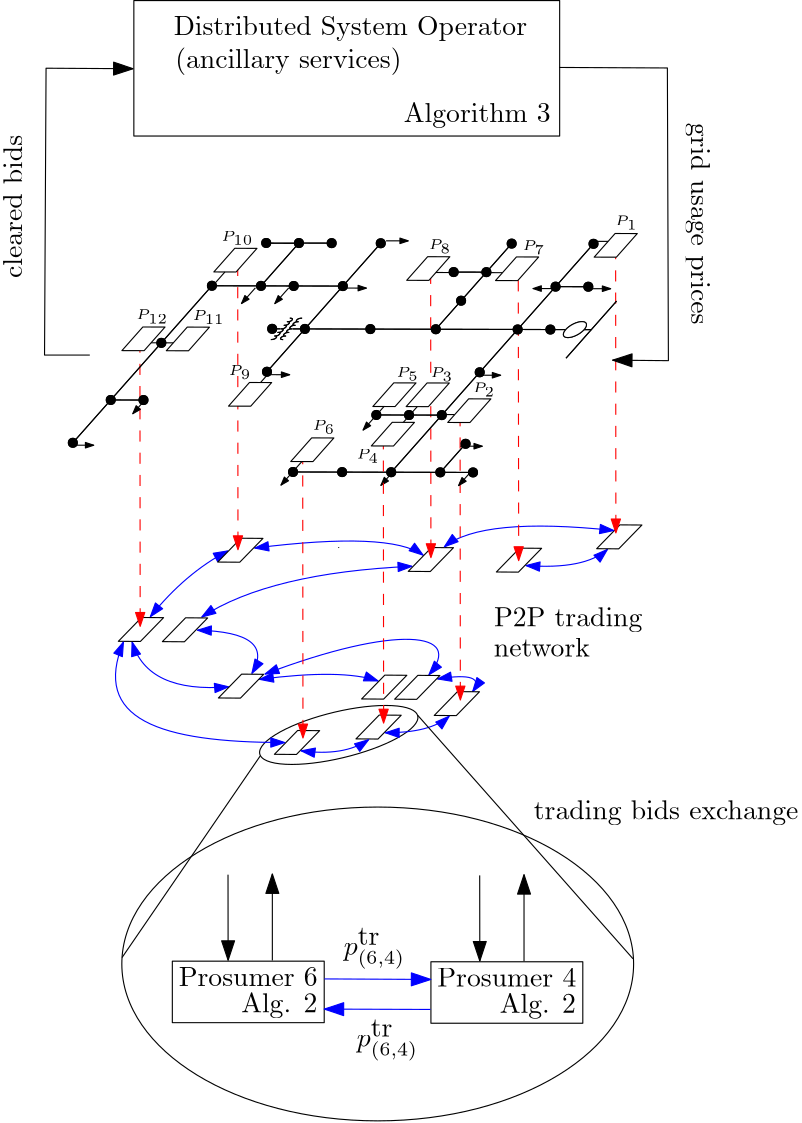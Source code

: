 <?xml version="1.0"?>
<!DOCTYPE ipe SYSTEM "ipe.dtd">
<ipe version="70218" creator="Ipe 7.2.23">
<info created="D:20210319153732" modified="D:20220113231033"/>
<ipestyle name="basic">
<symbol name="arrow/arc(spx)">
<path stroke="sym-stroke" fill="sym-stroke" pen="sym-pen">
0 0 m
-1 0.333 l
-1 -0.333 l
h
</path>
</symbol>
<symbol name="arrow/farc(spx)">
<path stroke="sym-stroke" fill="white" pen="sym-pen">
0 0 m
-1 0.333 l
-1 -0.333 l
h
</path>
</symbol>
<symbol name="arrow/ptarc(spx)">
<path stroke="sym-stroke" fill="sym-stroke" pen="sym-pen">
0 0 m
-1 0.333 l
-0.8 0 l
-1 -0.333 l
h
</path>
</symbol>
<symbol name="arrow/fptarc(spx)">
<path stroke="sym-stroke" fill="white" pen="sym-pen">
0 0 m
-1 0.333 l
-0.8 0 l
-1 -0.333 l
h
</path>
</symbol>
<symbol name="mark/circle(sx)" transformations="translations">
<path fill="sym-stroke">
0.6 0 0 0.6 0 0 e
0.4 0 0 0.4 0 0 e
</path>
</symbol>
<symbol name="mark/disk(sx)" transformations="translations">
<path fill="sym-stroke">
0.6 0 0 0.6 0 0 e
</path>
</symbol>
<symbol name="mark/fdisk(sfx)" transformations="translations">
<group>
<path fill="sym-fill">
0.5 0 0 0.5 0 0 e
</path>
<path fill="sym-stroke" fillrule="eofill">
0.6 0 0 0.6 0 0 e
0.4 0 0 0.4 0 0 e
</path>
</group>
</symbol>
<symbol name="mark/box(sx)" transformations="translations">
<path fill="sym-stroke" fillrule="eofill">
-0.6 -0.6 m
0.6 -0.6 l
0.6 0.6 l
-0.6 0.6 l
h
-0.4 -0.4 m
0.4 -0.4 l
0.4 0.4 l
-0.4 0.4 l
h
</path>
</symbol>
<symbol name="mark/square(sx)" transformations="translations">
<path fill="sym-stroke">
-0.6 -0.6 m
0.6 -0.6 l
0.6 0.6 l
-0.6 0.6 l
h
</path>
</symbol>
<symbol name="mark/fsquare(sfx)" transformations="translations">
<group>
<path fill="sym-fill">
-0.5 -0.5 m
0.5 -0.5 l
0.5 0.5 l
-0.5 0.5 l
h
</path>
<path fill="sym-stroke" fillrule="eofill">
-0.6 -0.6 m
0.6 -0.6 l
0.6 0.6 l
-0.6 0.6 l
h
-0.4 -0.4 m
0.4 -0.4 l
0.4 0.4 l
-0.4 0.4 l
h
</path>
</group>
</symbol>
<symbol name="mark/cross(sx)" transformations="translations">
<group>
<path fill="sym-stroke">
-0.43 -0.57 m
0.57 0.43 l
0.43 0.57 l
-0.57 -0.43 l
h
</path>
<path fill="sym-stroke">
-0.43 0.57 m
0.57 -0.43 l
0.43 -0.57 l
-0.57 0.43 l
h
</path>
</group>
</symbol>
<symbol name="arrow/fnormal(spx)">
<path stroke="sym-stroke" fill="white" pen="sym-pen">
0 0 m
-1 0.333 l
-1 -0.333 l
h
</path>
</symbol>
<symbol name="arrow/pointed(spx)">
<path stroke="sym-stroke" fill="sym-stroke" pen="sym-pen">
0 0 m
-1 0.333 l
-0.8 0 l
-1 -0.333 l
h
</path>
</symbol>
<symbol name="arrow/fpointed(spx)">
<path stroke="sym-stroke" fill="white" pen="sym-pen">
0 0 m
-1 0.333 l
-0.8 0 l
-1 -0.333 l
h
</path>
</symbol>
<symbol name="arrow/linear(spx)">
<path stroke="sym-stroke" pen="sym-pen">
-1 0.333 m
0 0 l
-1 -0.333 l
</path>
</symbol>
<symbol name="arrow/fdouble(spx)">
<path stroke="sym-stroke" fill="white" pen="sym-pen">
0 0 m
-1 0.333 l
-1 -0.333 l
h
-1 0 m
-2 0.333 l
-2 -0.333 l
h
</path>
</symbol>
<symbol name="arrow/double(spx)">
<path stroke="sym-stroke" fill="sym-stroke" pen="sym-pen">
0 0 m
-1 0.333 l
-1 -0.333 l
h
-1 0 m
-2 0.333 l
-2 -0.333 l
h
</path>
</symbol>
<anglesize name="22.5 deg" value="22.5"/>
<anglesize name="30 deg" value="30"/>
<anglesize name="45 deg" value="45"/>
<anglesize name="60 deg" value="60"/>
<anglesize name="90 deg" value="90"/>
<arrowsize name="large" value="10"/>
<arrowsize name="small" value="5"/>
<arrowsize name="tiny" value="3"/>
<color name="blue" value="0 0 1"/>
<color name="brown" value="0.647 0.165 0.165"/>
<color name="darkblue" value="0 0 0.545"/>
<color name="darkcyan" value="0 0.545 0.545"/>
<color name="darkgray" value="0.663"/>
<color name="darkgreen" value="0 0.392 0"/>
<color name="darkmagenta" value="0.545 0 0.545"/>
<color name="darkorange" value="1 0.549 0"/>
<color name="darkred" value="0.545 0 0"/>
<color name="gold" value="1 0.843 0"/>
<color name="gray" value="0.745"/>
<color name="green" value="0 1 0"/>
<color name="lightblue" value="0.678 0.847 0.902"/>
<color name="lightcyan" value="0.878 1 1"/>
<color name="lightgray" value="0.827"/>
<color name="lightgreen" value="0.565 0.933 0.565"/>
<color name="lightyellow" value="1 1 0.878"/>
<color name="navy" value="0 0 0.502"/>
<color name="orange" value="1 0.647 0"/>
<color name="pink" value="1 0.753 0.796"/>
<color name="purple" value="0.627 0.125 0.941"/>
<color name="red" value="1 0 0"/>
<color name="seagreen" value="0.18 0.545 0.341"/>
<color name="turquoise" value="0.251 0.878 0.816"/>
<color name="violet" value="0.933 0.51 0.933"/>
<color name="yellow" value="1 1 0"/>
<dashstyle name="dash dot dotted" value="[4 2 1 2 1 2] 0"/>
<dashstyle name="dash dotted" value="[4 2 1 2] 0"/>
<dashstyle name="dashed" value="[4] 0"/>
<dashstyle name="dotted" value="[1 3] 0"/>
<gridsize name="10 pts (~3.5 mm)" value="10"/>
<gridsize name="14 pts (~5 mm)" value="14"/>
<gridsize name="16 pts (~6 mm)" value="16"/>
<gridsize name="20 pts (~7 mm)" value="20"/>
<gridsize name="28 pts (~10 mm)" value="28"/>
<gridsize name="32 pts (~12 mm)" value="32"/>
<gridsize name="4 pts" value="4"/>
<gridsize name="56 pts (~20 mm)" value="56"/>
<gridsize name="8 pts (~3 mm)" value="8"/>
<opacity name="10%" value="0.1"/>
<opacity name="30%" value="0.3"/>
<opacity name="50%" value="0.5"/>
<opacity name="75%" value="0.75"/>
<pen name="fat" value="1.2"/>
<pen name="heavier" value="0.8"/>
<pen name="ultrafat" value="2"/>
<symbolsize name="large" value="5"/>
<symbolsize name="small" value="2"/>
<symbolsize name="tiny" value="1.1"/>
<textsize name="Huge" value="\Huge"/>
<textsize name="LARGE" value="\LARGE"/>
<textsize name="Large" value="\Large"/>
<textsize name="footnote" value="\footnotesize"/>
<textsize name="huge" value="\huge"/>
<textsize name="large" value="\large"/>
<textsize name="small" value="\small"/>
<textsize name="tiny" value="\tiny"/>
<textstyle name="center" begin="\begin{center}" end="\end{center}"/>
<textstyle name="item" begin="\begin{itemize}\item{}" end="\end{itemize}"/>
<textstyle name="itemize" begin="\begin{itemize}" end="\end{itemize}"/>
<tiling name="falling" angle="-60" step="4" width="1"/>
<tiling name="rising" angle="30" step="4" width="1"/>
</ipestyle>
<page>
<layer name="alpha"/>
<view layers="alpha" active="alpha"/>
<path layer="alpha" matrix="-0.119815 -0.123008 0.173418 -0.00119938 246.345 527.532" stroke="blue" arrow="normal/small" rarrow="normal/small">
96.9646 95.6277 m
44.8248 340.329
114.147 457.052 c
</path>
<path matrix="-0.116077 -0.119169 0.168141 -0.00116289 247.589 524.916" stroke="black" cap="1">
75.0422 253.825 m
75.0422 253.825 l
</path>
<path matrix="-0.119398 -0.122579 0.182921 -0.00126511 244.266 526.235" stroke="blue" arrow="normal/small" rarrow="normal/small">
95.5841 47.6963 m
160.802 7.10618
288.957 21.7004 c
</path>
<path matrix="-0.117503 -0.120634 0.169281 -0.00117077 244.602 524.904" stroke="blue" arrow="normal/small" rarrow="normal/small">
321.794 141.19 m
325.899 311.76
448.581 345.053 c
</path>
<path matrix="-0.11798 -0.121124 0.174042 -0.0012037 243.987 525.339" stroke="blue" arrow="normal/small" rarrow="normal/small">
360.339 32.7386 m
511.663 167.038
490.586 320.523 c
</path>
<path matrix="-0.109583 -0.112503 0.174221 -0.00120494 239.972 521.55" stroke="blue" arrow="normal/small" rarrow="normal/small">
470.089 370.629 m
433.947 518.161
472.459 617.108 c
</path>
<path matrix="-0.116357 -0.119457 0.167916 -0.00116133 246.767 524.197" stroke="blue" arrow="normal/small" rarrow="normal/small">
449.075 360.168 m
296.803 536.732
316.948 699.077
447.89 710.927 c
</path>
<path matrix="-0.115049 -0.118115 0.172023 -0.00118974 245.955 526.124" stroke="blue" arrow="normal/small" rarrow="normal/small">
136.345 689.869 m
148.195 820.218
85.9825 826.736 c
</path>
<path matrix="-0.116422 -0.119524 0.168591 -0.001166 246.155 525.232" stroke="blue" arrow="normal/small" rarrow="normal/small">
287.954 116.445 m
153.954 169.445
131.954 457.445 c
</path>
<path matrix="-0.710826 -0.729766 1.05387 -0.00728874 -168.598 798.316" stroke="blue" arrow="normal/small" rarrow="normal/small">
444.52 760.731 m
440.432 774.966
450.58 776.799 c
</path>
<path matrix="-0.696128 -0.714677 0.991343 -0.00685628 -241.717 677.814" stroke="black">
208 784 m
208 776 l
220 776 l
220 784 l
h
</path>
<path matrix="-0.696128 -0.714677 0.991343 -0.00685628 -314.45 623.635" stroke="black">
208 784 m
208 776 l
220 776 l
220 784 l
h
</path>
<path matrix="-0.696128 -0.714677 0.991343 -0.00685628 -326.346 623.718" stroke="black">
208 784 m
208 776 l
220 776 l
220 784 l
h
</path>
<path matrix="-0.696128 -0.714677 0.991343 -0.00685628 -328.372 609.342" stroke="black">
208 784 m
208 776 l
220 776 l
220 784 l
h
</path>
<path matrix="-0.696128 -0.714677 0.991343 -0.00685628 -357.734 603.789" stroke="black">
208 784 m
208 776 l
220 776 l
220 784 l
h
</path>
<path matrix="-0.696128 -0.714677 0.991343 -0.00685628 -300.192 617.781" stroke="black">
208 784 m
208 776 l
220 776 l
220 784 l
h
</path>
<path matrix="-0.696128 -0.714677 0.991343 -0.00685628 -309.551 669.649" stroke="black">
208 784 m
208 776 l
220 776 l
220 784 l
h
</path>
<path matrix="-0.696128 -0.714677 0.991343 -0.00685628 -398.058 644.359" stroke="black">
208 784 m
208 776 l
220 776 l
220 784 l
h
</path>
<path matrix="-0.696128 -0.714677 0.991343 -0.00685628 -378.144 673.001" stroke="black">
208 784 m
208 776 l
220 776 l
220 784 l
h
</path>
<path matrix="-0.696128 -0.714677 0.991343 -0.00685628 -377.896 624.074" stroke="black">
208 784 m
208 776 l
220 776 l
220 784 l
h
</path>
<path matrix="-0.696128 -0.714677 0.991343 -0.00685628 -277.828 669.429" stroke="black">
208 784 m
208 776 l
220 776 l
220 784 l
h
</path>
<path matrix="-0.696128 -0.714677 0.991343 -0.00685628 -413.919 644.469" stroke="black">
208 784 m
208 776 l
220 776 l
220 784 l
h
</path>
<path matrix="-0.678314 -0.696388 0.972032 -0.00672272 -120.411 783.183" stroke="blue" arrow="normal/small" rarrow="normal/small">
482.105 736.008 m
484.922 753.896
476.186 756.887 c
</path>
<path matrix="-0.687777 -0.706103 0.989982 -0.00684687 -128.363 789.004" stroke="blue" arrow="normal/small" rarrow="normal/small">
379.765 716.317 m
364.316 719.24
370.913 771.766 c
</path>
<path matrix="1.90461 0 0 0.902955 -350.092 50.2759" stroke="red" dash="dashed" arrow="normal/small">
383.978 634.801 m
384.027 521.25 l
</path>
<path matrix="2.93754 0 0 0.888802 -781.755 47.6732" stroke="red" dash="dashed" arrow="normal/small">
383.978 634.801 m
384.027 521.25 l
</path>
<path matrix="1.90461 0 0 0.902955 -406.084 -9.87877" stroke="red" dash="dashed" arrow="normal/small">
383.978 634.801 m
384.027 521.25 l
</path>
<path matrix="1.90461 0 0 0.902955 -416.679 41.369" stroke="red" dash="dashed" arrow="normal/small">
383.978 634.801 m
384.027 521.25 l
</path>
<path matrix="1.90461 0 0 0.902955 -521.344 16.63" stroke="red" dash="dashed" arrow="normal/small">
383.978 634.801 m
384.027 521.25 l
</path>
<path matrix="1.90461 0 0 0.902955 -486.138 44.2235" stroke="red" dash="dashed" arrow="normal/small">
383.978 634.801 m
384.027 521.25 l
</path>
<path matrix="0.959459 0 0 1.01176 -7.59896 -16.1178" stroke="black">
224.5 720.24 m
224.5 672.031 l
384.27 672.031 l
384.27 720.24 l
h
</path>
<use matrix="-0.284473 -0.321206 0.36822 -0.00094181 136.806 651.381" name="mark/disk(sx)" pos="80 704" size="normal" stroke="black"/>
<use matrix="-0.284473 -0.321206 0.36822 -0.00094181 136.806 651.381" name="mark/disk(sx)" pos="128 704" size="normal" stroke="black"/>
<use matrix="-0.284473 -0.321206 0.36822 -0.00094181 136.806 651.381" name="mark/disk(sx)" pos="176 704" size="normal" stroke="black"/>
<use matrix="-0.284473 -0.321206 0.36822 -0.00094181 136.806 651.381" name="mark/disk(sx)" pos="224 704" size="normal" stroke="black"/>
<use matrix="-0.284473 -0.321206 0.36822 -0.00094181 136.806 651.381" name="mark/disk(sx)" pos="272 704" size="normal" stroke="black"/>
<use matrix="-0.284473 -0.321206 0.36822 -0.00094181 132.255 646.241" name="mark/disk(sx)" pos="320 704" size="normal" stroke="black"/>
<use matrix="-0.284473 -0.321206 0.36822 -0.00094181 132.255 646.241" name="mark/disk(sx)" pos="320 752" size="normal" stroke="black"/>
<use matrix="-0.284473 -0.321206 0.36822 -0.00094181 132.255 646.241" name="mark/disk(sx)" pos="320 784" size="normal" stroke="black"/>
<use matrix="-0.284473 -0.321206 0.36822 -0.00094181 132.255 646.241" name="mark/disk(sx)" pos="288 752" size="normal" stroke="black"/>
<use matrix="-0.284473 -0.321206 0.36822 -0.00094181 132.255 646.241" name="mark/disk(sx)" pos="320 656" size="normal" stroke="black"/>
<use matrix="-0.284473 -0.321206 0.36822 -0.00094181 132.255 646.241" name="mark/disk(sx)" pos="320 608" size="normal" stroke="black"/>
<use matrix="-0.284473 -0.321206 0.36822 -0.00094181 136.806 651.381" name="mark/disk(sx)" pos="272 672" size="normal" stroke="black"/>
<use matrix="-0.284473 -0.321206 0.36822 -0.00094181 136.806 651.381" name="mark/disk(sx)" pos="272 640" size="normal" stroke="black"/>
<path matrix="-0.284473 -0.321206 0.36822 -0.00094181 136.806 651.381" stroke="black">
336 784 m
336 752 l
336 752 l
</path>
<path matrix="-0.284473 -0.321206 0.36822 -0.00094181 136.806 651.381" stroke="black">
336 752 m
304 752 l
</path>
<path matrix="-0.284473 -0.321206 0.36822 -0.00094181 136.806 651.381" stroke="black">
336 752 m
336 704 l
</path>
<path matrix="-0.284473 -0.321206 0.36822 -0.00094181 136.806 651.381" stroke="black">
336 704 m
336 656 l
</path>
<path matrix="-0.284473 -0.321206 0.36822 -0.00094181 136.806 651.381" stroke="black">
336 656 m
336 608 l
</path>
<path matrix="-0.284473 -0.321206 0.36822 -0.00094181 136.806 651.381" stroke="black">
336 704 m
272 704 l
</path>
<path matrix="-0.284473 -0.321206 0.36822 -0.00094181 136.806 651.381" stroke="black">
272 704 m
272 672 l
</path>
<path matrix="-0.284473 -0.321206 0.36822 -0.00094181 136.806 651.381" stroke="black">
272 672 m
272 640 l
</path>
<path matrix="-0.284473 -0.321206 0.36822 -0.00094181 136.806 651.381" stroke="black">
272 704 m
224 704 l
</path>
<path matrix="-0.284473 -0.321206 0.36822 -0.00094181 136.806 651.381" stroke="black">
224 704 m
176 704 l
</path>
<path matrix="-0.284473 -0.321206 0.36822 -0.00094181 136.806 651.381" stroke="black">
176 704 m
128 704 l
</path>
<path matrix="-0.284473 -0.321206 0.36822 -0.00094181 136.806 651.381" stroke="black">
128 704 m
80 704 l
</path>
<use matrix="-0.284473 -0.321206 0.36822 -0.00094181 136.806 651.381" name="mark/disk(sx)" pos="176 736" size="normal" stroke="black"/>
<use matrix="-0.284473 -0.321206 0.36822 -0.00094181 136.806 651.381" name="mark/disk(sx)" pos="128 736" size="normal" stroke="black"/>
<use matrix="-0.284473 -0.321206 0.36822 -0.00094181 136.806 651.381" name="mark/disk(sx)" pos="176 624" size="normal" stroke="black"/>
<use matrix="-0.284473 -0.321206 0.36822 -0.00094181 136.806 651.381" name="mark/disk(sx)" pos="144 624" size="normal" stroke="black"/>
<use matrix="-0.284473 -0.321206 0.36822 -0.00094181 136.806 651.381" name="mark/disk(sx)" pos="112 624" size="normal" stroke="black"/>
<use matrix="-0.284473 -0.321206 0.36822 -0.00094181 136.806 651.381" name="mark/disk(sx)" pos="80 624" size="normal" stroke="black"/>
<use matrix="-0.284473 -0.321206 0.36822 -0.00094181 136.806 651.381" name="mark/disk(sx)" pos="112 592" size="normal" stroke="black"/>
<use matrix="-0.284473 -0.321206 0.36822 -0.00094181 136.806 651.381" name="mark/disk(sx)" pos="176 560" size="normal" stroke="black"/>
<use matrix="-0.284473 -0.321206 0.36822 -0.00094181 136.806 651.381" name="mark/disk(sx)" pos="176 496" size="normal" stroke="black"/>
<use matrix="-0.284473 -0.321206 0.36822 -0.00094181 136.806 651.381" name="mark/disk(sx)" pos="224 496" size="normal" stroke="black"/>
<use matrix="-0.284473 -0.321206 0.36822 -0.00094181 136.806 651.381" name="mark/disk(sx)" pos="128 496" size="normal" stroke="black"/>
<use matrix="-0.284473 -0.321206 0.36822 -0.00094181 136.806 651.381" name="mark/disk(sx)" pos="80 496" size="normal" stroke="black"/>
<use matrix="-0.284473 -0.321206 0.36822 -0.00094181 136.806 651.381" name="mark/disk(sx)" pos="128 448" size="normal" stroke="black"/>
<use matrix="-0.284473 -0.321206 0.36822 -0.00094181 136.806 651.381" name="mark/disk(sx)" pos="128 416" size="normal" stroke="black"/>
<use matrix="-0.284473 -0.321206 0.36822 -0.00094181 136.806 651.381" name="mark/disk(sx)" pos="128 368" size="normal" stroke="black"/>
<path matrix="-0.284473 -0.321206 0.36822 -0.00094181 136.806 651.381" stroke="black">
176 736 m
176 704 l
</path>
<path matrix="-0.284473 -0.321206 0.36822 -0.00094181 136.806 651.381" stroke="black">
128 736 m
128 704 l
</path>
<path matrix="-0.284473 -0.321206 0.36822 -0.00094181 136.806 651.381" stroke="black">
176 704 m
176 624 l
</path>
<path matrix="-0.284473 -0.321206 0.36822 -0.00094181 136.806 651.381" stroke="black">
176 624 m
176 560 l
</path>
<path matrix="-0.284473 -0.321206 0.36822 -0.00094181 136.806 651.381" stroke="black">
176 624 m
144 624 l
</path>
<path matrix="-0.284473 -0.321206 0.36822 -0.00094181 136.806 651.381" stroke="black">
144 624 m
112 624 l
</path>
<path matrix="-0.284473 -0.321206 0.36822 -0.00094181 136.806 651.381" stroke="black">
112 624 m
80 624 l
</path>
<path matrix="-0.284473 -0.321206 0.36822 -0.00094181 136.806 651.381" stroke="black">
112 624 m
112 592 l
</path>
<path matrix="-0.284473 -0.321206 0.36822 -0.00094181 136.806 651.381" stroke="black">
176 560 m
176 496 l
</path>
<path matrix="-0.284473 -0.321206 0.36822 -0.00094181 136.806 651.381" stroke="black">
176 496 m
224 496 l
</path>
<path matrix="-0.284473 -0.321206 0.36822 -0.00094181 136.806 651.381" stroke="black">
176 496 m
128 496 l
</path>
<path matrix="-0.284473 -0.321206 0.36822 -0.00094181 136.806 651.381" stroke="black">
128 496 m
80 496 l
</path>
<path matrix="-0.284473 -0.321206 0.36822 -0.00094181 136.806 651.381" stroke="black">
128 496 m
128 448 l
</path>
<path matrix="-0.284473 -0.321206 0.36822 -0.00094181 136.806 651.381" stroke="black">
128 448 m
128 416 l
</path>
<path matrix="-0.284473 -0.321206 0.36822 -0.00094181 136.806 651.381" stroke="black">
128 416 m
128 368 l
</path>
<use matrix="-0.284473 -0.321206 0.36822 -0.00094181 136.806 651.381" name="mark/disk(sx)" pos="80 416" size="normal" stroke="black"/>
<use matrix="-0.284473 -0.321206 0.36822 -0.00094181 136.806 651.381" name="mark/disk(sx)" pos="80 448" size="normal" stroke="black"/>
<use matrix="-0.284473 -0.321206 0.36822 -0.00094181 136.806 651.381" name="mark/disk(sx)" pos="80 384" size="normal" stroke="black"/>
<use matrix="-0.284473 -0.321206 0.36822 -0.00094181 136.806 651.381" name="mark/disk(sx)" pos="192 368" size="normal" stroke="black"/>
<use matrix="-0.284473 -0.321206 0.36822 -0.00094181 136.806 651.381" name="mark/disk(sx)" pos="256 368" size="normal" stroke="black"/>
<use matrix="-0.284473 -0.321206 0.36822 -0.00094181 136.806 651.381" name="mark/disk(sx)" pos="304 368" size="normal" stroke="black"/>
<path matrix="-0.284473 -0.321206 0.36822 -0.00094181 136.806 651.381" stroke="black">
128 416 m
80 416 l
</path>
<path matrix="-0.284473 -0.321206 0.36822 -0.00094181 136.806 651.381" stroke="black">
80 416 m
80 448 l
</path>
<path matrix="-0.284473 -0.321206 0.36822 -0.00094181 136.701 651.262" stroke="black">
80 416 m
80 384 l
</path>
<path matrix="-0.284473 -0.321206 0.36822 -0.00094181 136.806 651.381" stroke="black">
128 368 m
192 368 l
</path>
<path matrix="-0.284473 -0.321206 0.36822 -0.00094181 136.806 651.381" stroke="black">
192 368 m
256 368 l
</path>
<path matrix="-0.284473 -0.321206 0.36822 -0.00094181 136.806 651.381" stroke="black">
256 368 m
304 368 l
</path>
<use matrix="-0.284473 -0.321206 0.36822 -0.00094181 136.806 651.381" name="mark/disk(sx)" pos="176 464" size="normal" stroke="black"/>
<path matrix="-0.284473 -0.321206 0.36822 -0.00094181 139.752 651.373" stroke="black">
144 768 m
208 768 l
</path>
<path matrix="-0.284473 -0.321206 0.36822 -0.00094181 136.806 651.381" stroke="black">
176 776 m
176 768 l
</path>
<path matrix="-0.284473 -0.321206 0.36822 -0.00094181 136.806 651.381" stroke="black">
176 752 m
176 736 l
</path>
<path matrix="-0.284473 -0.321206 0.36822 -0.00094181 136.806 651.381" stroke="black" fill="white">
8.94427 0 0 8.94427 176 760 e
</path>
<path matrix="-0.284473 -0.321206 0.36822 -0.00094181 136.806 651.381" stroke="black">
176 464 m
176 472 l
176 472 l
</path>
<path matrix="-0.284473 -0.321206 0.36822 -0.00094181 136.806 651.381" stroke="black">
176 496 m
176 484 l
</path>
<path matrix="-0.284473 -0.321206 0.36822 -0.00094181 136.806 651.381" stroke="black">
164 484 m
164 480
168 480
168 484
168 484
168 480
172 480
172 484
172 484
172 480
176 480
176 484
176 484
176 480
180 480
180 484
180 484
180 480
184 480
184 484
184 484
184 480
188 480
188 484
188 484 c
</path>
<path matrix="0.284473 0.321206 -0.36822 0.00094181 388.69 537.416" stroke="black">
164 484 m
164 480
168 480
168 484
168 484
168 480
172 480
172 484
172 484
172 480
176 480
176 484
176 484
176 480
180 480
180 484
180 484
180 480
184 480
184 484
184 484
184 480
188 480
188 484
188 484 c
</path>
<use matrix="-0.284473 -0.321206 0.36822 -0.00094181 136.806 651.381" name="mark/disk(sx)" pos="256 400" size="normal" stroke="black"/>
<path matrix="-0.284473 -0.321206 0.36822 -0.00094181 136.806 651.381" stroke="black">
256 400 m
256 368 l
</path>
<use matrix="-0.284473 -0.321206 0.36822 -0.00094181 136.806 651.381" name="mark/disk(sx)" pos="80 704" size="normal" stroke="black"/>
<use matrix="-0.284473 -0.321206 0.36822 -0.00094181 136.806 651.381" name="mark/disk(sx)" pos="128 704" size="normal" stroke="black"/>
<use matrix="-0.284473 -0.321206 0.36822 -0.00094181 136.806 651.381" name="mark/disk(sx)" pos="176 704" size="normal" stroke="black"/>
<use matrix="-0.284473 -0.321206 0.36822 -0.00094181 136.806 651.381" name="mark/disk(sx)" pos="224 704" size="normal" stroke="black"/>
<use matrix="-0.284473 -0.321206 0.36822 -0.00094181 136.806 651.381" name="mark/disk(sx)" pos="272 704" size="normal" stroke="black"/>
<use matrix="-0.284473 -0.321206 0.36822 -0.00094181 132.255 646.241" name="mark/disk(sx)" pos="320 704" size="normal" stroke="black"/>
<use matrix="-0.284473 -0.321206 0.36822 -0.00094181 132.255 646.241" name="mark/disk(sx)" pos="320 752" size="normal" stroke="black"/>
<use matrix="-0.284473 -0.321206 0.36822 -0.00094181 132.255 646.241" name="mark/disk(sx)" pos="320 784" size="normal" stroke="black"/>
<use matrix="-0.284473 -0.321206 0.36822 -0.00094181 132.255 646.241" name="mark/disk(sx)" pos="288 752" size="normal" stroke="black"/>
<use matrix="-0.284473 -0.321206 0.36822 -0.00094181 132.255 646.241" name="mark/disk(sx)" pos="320 656" size="normal" stroke="black"/>
<use matrix="-0.284473 -0.321206 0.36822 -0.00094181 132.255 646.241" name="mark/disk(sx)" pos="320 608" size="normal" stroke="black"/>
<use matrix="-0.284473 -0.321206 0.36822 -0.00094181 136.806 651.381" name="mark/disk(sx)" pos="272 672" size="normal" stroke="black"/>
<use matrix="-0.284473 -0.321206 0.36822 -0.00094181 136.806 651.381" name="mark/disk(sx)" pos="272 640" size="normal" stroke="black"/>
<path matrix="-0.284473 -0.321206 0.36822 -0.00094181 136.806 651.381" stroke="black">
336 784 m
336 752 l
336 752 l
</path>
<path matrix="-0.284473 -0.321206 0.36822 -0.00094181 136.806 651.381" stroke="black">
336 752 m
304 752 l
</path>
<path matrix="-0.284473 -0.321206 0.36822 -0.00094181 136.806 651.381" stroke="black">
336 752 m
336 704 l
</path>
<path matrix="-0.284473 -0.321206 0.36822 -0.00094181 136.806 651.381" stroke="black">
336 704 m
336 656 l
</path>
<path matrix="-0.284473 -0.321206 0.36822 -0.00094181 136.806 651.381" stroke="black">
336 656 m
336 608 l
</path>
<path matrix="-0.284473 -0.321206 0.36822 -0.00094181 136.806 651.381" stroke="black">
336 704 m
272 704 l
</path>
<path matrix="-0.284473 -0.321206 0.36822 -0.00094181 136.806 651.381" stroke="black">
272 704 m
272 672 l
</path>
<path matrix="-0.284473 -0.321206 0.36822 -0.00094181 136.806 651.381" stroke="black">
272 672 m
272 640 l
</path>
<path matrix="-0.284473 -0.321206 0.36822 -0.00094181 136.806 651.381" stroke="black">
272 704 m
224 704 l
</path>
<path matrix="-0.284473 -0.321206 0.36822 -0.00094181 136.806 651.381" stroke="black">
224 704 m
176 704 l
</path>
<path matrix="-0.284473 -0.321206 0.36822 -0.00094181 136.806 651.381" stroke="black">
176 704 m
128 704 l
</path>
<path matrix="-0.284473 -0.321206 0.36822 -0.00094181 136.806 651.381" stroke="black">
128 704 m
80 704 l
</path>
<use matrix="-0.284473 -0.321206 0.36822 -0.00094181 136.806 651.381" name="mark/disk(sx)" pos="176 736" size="normal" stroke="black"/>
<use matrix="-0.284473 -0.321206 0.36822 -0.00094181 136.806 651.381" name="mark/disk(sx)" pos="128 736" size="normal" stroke="black"/>
<use matrix="-0.284473 -0.321206 0.36822 -0.00094181 136.806 651.381" name="mark/disk(sx)" pos="176 624" size="normal" stroke="black"/>
<use matrix="-0.284473 -0.321206 0.36822 -0.00094181 136.806 651.381" name="mark/disk(sx)" pos="144 624" size="normal" stroke="black"/>
<use matrix="-0.284473 -0.321206 0.36822 -0.00094181 136.806 651.381" name="mark/disk(sx)" pos="112 624" size="normal" stroke="black"/>
<use matrix="-0.284473 -0.321206 0.36822 -0.00094181 136.806 651.381" name="mark/disk(sx)" pos="80 624" size="normal" stroke="black"/>
<use matrix="-0.284473 -0.321206 0.36822 -0.00094181 136.806 651.381" name="mark/disk(sx)" pos="112 592" size="normal" stroke="black"/>
<use matrix="-0.284473 -0.321206 0.36822 -0.00094181 136.806 651.381" name="mark/disk(sx)" pos="176 560" size="normal" stroke="black"/>
<use matrix="-0.284473 -0.321206 0.36822 -0.00094181 136.806 651.381" name="mark/disk(sx)" pos="176 496" size="normal" stroke="black"/>
<use matrix="-0.284473 -0.321206 0.36822 -0.00094181 136.806 651.381" name="mark/disk(sx)" pos="224 496" size="normal" stroke="black"/>
<use matrix="-0.284473 -0.321206 0.36822 -0.00094181 136.806 651.381" name="mark/disk(sx)" pos="128 496" size="normal" stroke="black"/>
<use matrix="-0.284473 -0.321206 0.36822 -0.00094181 136.806 651.381" name="mark/disk(sx)" pos="80 496" size="normal" stroke="black"/>
<use matrix="-0.284473 -0.321206 0.36822 -0.00094181 136.806 651.381" name="mark/disk(sx)" pos="128 448" size="normal" stroke="black"/>
<use matrix="-0.284473 -0.321206 0.36822 -0.00094181 136.806 651.381" name="mark/disk(sx)" pos="128 416" size="normal" stroke="black"/>
<use matrix="-0.284473 -0.321206 0.36822 -0.00094181 136.806 651.381" name="mark/disk(sx)" pos="128 368" size="normal" stroke="black"/>
<path matrix="-0.284473 -0.321206 0.36822 -0.00094181 136.806 651.381" stroke="black">
176 736 m
176 704 l
</path>
<path matrix="-0.284473 -0.321206 0.36822 -0.00094181 136.806 651.381" stroke="black">
128 736 m
128 704 l
</path>
<path matrix="-0.284473 -0.321206 0.36822 -0.00094181 136.806 651.381" stroke="black">
176 704 m
176 624 l
</path>
<path matrix="-0.284473 -0.321206 0.36822 -0.00094181 136.806 651.381" stroke="black">
176 624 m
176 560 l
</path>
<path matrix="-0.284473 -0.321206 0.36822 -0.00094181 136.806 651.381" stroke="black">
176 624 m
144 624 l
</path>
<path matrix="-0.284473 -0.321206 0.36822 -0.00094181 136.806 651.381" stroke="black">
144 624 m
112 624 l
</path>
<path matrix="-0.284473 -0.321206 0.36822 -0.00094181 136.806 651.381" stroke="black">
112 624 m
80 624 l
</path>
<path matrix="-0.284473 -0.321206 0.36822 -0.00094181 136.806 651.381" stroke="black">
112 624 m
112 592 l
</path>
<path matrix="-0.284473 -0.321206 0.36822 -0.00094181 136.806 651.381" stroke="black">
176 560 m
176 496 l
</path>
<path matrix="-0.284473 -0.321206 0.36822 -0.00094181 136.806 651.381" stroke="black">
176 496 m
224 496 l
</path>
<path matrix="-0.284473 -0.321206 0.36822 -0.00094181 136.806 651.381" stroke="black">
176 496 m
128 496 l
</path>
<path matrix="-0.284473 -0.321206 0.36822 -0.00094181 136.806 651.381" stroke="black">
128 496 m
80 496 l
</path>
<path matrix="-0.284473 -0.321206 0.36822 -0.00094181 136.806 651.381" stroke="black">
128 496 m
128 448 l
</path>
<path matrix="-0.284473 -0.321206 0.36822 -0.00094181 136.806 651.381" stroke="black">
128 448 m
128 416 l
</path>
<path matrix="-0.284473 -0.321206 0.36822 -0.00094181 136.806 651.381" stroke="black">
128 416 m
128 368 l
</path>
<use matrix="-0.284473 -0.321206 0.36822 -0.00094181 136.806 651.381" name="mark/disk(sx)" pos="80 416" size="normal" stroke="black"/>
<use matrix="-0.284473 -0.321206 0.36822 -0.00094181 136.806 651.381" name="mark/disk(sx)" pos="80 448" size="normal" stroke="black"/>
<use matrix="-0.284473 -0.321206 0.36822 -0.00094181 136.806 651.381" name="mark/disk(sx)" pos="80 384" size="normal" stroke="black"/>
<use matrix="-0.284473 -0.321206 0.36822 -0.00094181 136.806 651.381" name="mark/disk(sx)" pos="192 368" size="normal" stroke="black"/>
<use matrix="-0.284473 -0.321206 0.36822 -0.00094181 136.806 651.381" name="mark/disk(sx)" pos="256 368" size="normal" stroke="black"/>
<use matrix="-0.284473 -0.321206 0.36822 -0.00094181 136.806 651.381" name="mark/disk(sx)" pos="304 368" size="normal" stroke="black"/>
<path matrix="-0.284473 -0.321206 0.36822 -0.00094181 136.806 651.381" stroke="black">
128 416 m
80 416 l
</path>
<path matrix="-0.284473 -0.321206 0.36822 -0.00094181 136.806 651.381" stroke="black">
80 416 m
80 448 l
</path>
<path matrix="-0.284473 -0.321206 0.36822 -0.00094181 136.806 651.381" stroke="black">
80 416 m
80 384 l
</path>
<path matrix="-0.284473 -0.321206 0.36822 -0.00094181 136.806 651.381" stroke="black">
128 368 m
192 368 l
</path>
<path matrix="-0.284473 -0.321206 0.36822 -0.00094181 136.806 651.381" stroke="black">
192 368 m
256 368 l
</path>
<path matrix="-0.284473 -0.321206 0.36822 -0.00094181 136.806 651.381" stroke="black">
256 368 m
304 368 l
</path>
<use matrix="-0.284473 -0.321206 0.36822 -0.00094181 136.806 651.381" name="mark/disk(sx)" pos="176 464" size="normal" stroke="black"/>
<path matrix="-0.284473 -0.321206 0.36822 -0.00094181 139.752 651.373" stroke="black">
144 768 m
208 768 l
</path>
<path matrix="-0.284473 -0.321206 0.36822 -0.00094181 136.806 651.381" stroke="black">
176 776 m
176 768 l
</path>
<path matrix="-0.284473 -0.321206 0.36822 -0.00094181 136.806 651.381" stroke="black">
176 752 m
176 736 l
</path>
<path matrix="-0.284473 -0.321206 0.36822 -0.00094181 136.806 651.381" stroke="black" fill="white">
8.94427 0 0 8.94427 176 760 e
</path>
<path matrix="-0.284473 -0.321206 0.36822 -0.00094181 136.806 651.381" stroke="black">
176 464 m
176 472 l
176 472 l
</path>
<path matrix="-0.284473 -0.321206 0.36822 -0.00094181 136.806 651.381" stroke="black">
176 496 m
176 484 l
</path>
<path matrix="-0.284473 -0.321206 0.36822 -0.00094181 136.806 651.381" stroke="black">
164 484 m
164 480
168 480
168 484
168 484
168 480
172 480
172 484
172 484
172 480
176 480
176 484
176 484
176 480
180 480
180 484
180 484
180 480
184 480
184 484
184 484
184 480
188 480
188 484
188 484 c
</path>
<path matrix="0.284473 0.321206 -0.36822 0.00094181 388.69 537.416" stroke="black">
164 484 m
164 480
168 480
168 484
168 484
168 480
172 480
172 484
172 484
172 480
176 480
176 484
176 484
176 480
180 480
180 484
180 484
180 480
184 480
184 484
184 484
184 480
188 480
188 484
188 484 c
</path>
<use matrix="-0.284473 -0.321206 0.36822 -0.00094181 136.806 651.381" name="mark/disk(sx)" pos="256 400" size="normal" stroke="black"/>
<path matrix="-0.284473 -0.321206 0.36822 -0.00094181 136.806 651.381" stroke="black">
256 400 m
256 368 l
</path>
<text matrix="-0.627558 -0.708592 0.999225 -0.00255574 -292.003 758.353" transformations="translations" pos="176 784" stroke="black" type="label" width="8.249" height="3.408" depth="1.49" valign="baseline" size="tiny" style="math">P_1</text>
<path matrix="-0.627558 -0.708592 0.999225 -0.00255574 -263.822 778.1" stroke="black" fill="1">
208 784 m
208 776 l
220 776 l
220 784 l
h
</path>
<text matrix="-0.627558 -0.708592 0.999225 -0.00255574 -358.403 703.685" transformations="translations" pos="176 784" stroke="black" type="label" width="8.249" height="3.408" depth="1.49" valign="baseline" size="tiny" style="math">P_{3}</text>
<path matrix="-0.627558 -0.708592 0.999225 -0.00255574 -331.501 724.299" stroke="black" fill="1">
208 784 m
208 776 l
220 776 l
220 784 l
h
</path>
<text matrix="-0.627558 -0.708592 0.999225 -0.00255574 -370.715 703.908" transformations="translations" pos="176 784" stroke="black" type="label" width="8.249" height="3.408" depth="1.49" valign="baseline" size="tiny" style="math">P_{5}</text>
<path matrix="-0.627558 -0.708592 0.999225 -0.00255574 -343.491 724.329" stroke="black">
208 784 m
208 776 l
220 776 l
220 784 l
h
</path>
<text matrix="-0.627558 -0.708592 0.999225 -0.00255574 -385.027 674.421" transformations="translations" pos="176 784" stroke="black" type="label" width="8.249" height="3.408" depth="1.49" valign="baseline" size="tiny" style="math">P_{4}</text>
<text matrix="-0.627558 -0.708592 0.999225 -0.00255574 -400.823 684.795" transformations="translations" pos="176 784" stroke="black" type="label" width="8.249" height="3.408" depth="1.49" valign="baseline" size="tiny" style="math">P_{6}</text>
<text matrix="-0.627558 -0.708592 0.999225 -0.00255574 -343.256 698.229" transformations="translations" pos="176 784" stroke="black" type="label" width="8.249" height="3.408" depth="1.49" valign="baseline" size="tiny" style="math">P_{2}</text>
<path matrix="-0.627558 -0.708592 0.999225 -0.00255574 -316.537 718.579" stroke="black" fill="1">
208 784 m
208 776 l
220 776 l
220 784 l
h
</path>
<text matrix="-0.627558 -0.708592 0.999225 -0.00255574 -359.074 749.774" transformations="translations" pos="176 784" stroke="black" type="label" width="8.249" height="3.408" depth="1.49" valign="baseline" size="tiny" style="math">P_8</text>
<path matrix="-0.627558 -0.708592 0.999225 -0.00255574 -331.306 769.751" stroke="black" fill="1">
208 784 m
208 776 l
220 776 l
220 784 l
h
</path>
<text matrix="-0.627558 -0.708592 0.999225 -0.00255574 -444.002 724.314" transformations="translations" pos="176 784" stroke="black" type="label" width="11.639" height="3.408" depth="1.49" valign="baseline" size="tiny" style="math">P_{11}</text>
<path matrix="-0.627558 -0.708592 0.999225 -0.00255574 -417.848 744.405" stroke="black">
208 784 m
208 776 l
220 776 l
220 784 l
h
</path>
<text matrix="-0.627558 -0.708592 0.999225 -0.00255574 -433.721 752.875" transformations="translations" pos="176 784" stroke="black" type="label" width="11.639" height="3.408" depth="1.49" valign="baseline" size="tiny" style="math">P_{10}</text>
<path matrix="-0.627558 -0.708592 0.999225 -0.00255574 -400.74 772.769" stroke="black" fill="1">
208 784 m
208 776 l
220 776 l
220 784 l
h
</path>
<text matrix="-0.627558 -0.708592 0.999225 -0.00255574 -431.042 704.478" transformations="translations" pos="176 784" stroke="black" type="label" width="8.249" height="3.408" depth="1.49" valign="baseline" size="tiny" style="math">P_9</text>
<path matrix="-0.627558 -0.708592 0.999225 -0.00255574 -395.451 724.462" stroke="black" fill="1">
208 784 m
208 776 l
220 776 l
220 784 l
h
</path>
<text matrix="-0.627558 -0.708592 0.999225 -0.00255574 -325.274 749.41" transformations="translations" pos="176 784" stroke="black" type="label" width="8.249" height="3.408" depth="1.49" valign="baseline" size="tiny" style="math">P_7</text>
<path matrix="-0.627558 -0.708592 0.999225 -0.00255574 -299.331 769.669" stroke="black" fill="1">
208 784 m
208 776 l
220 776 l
220 784 l
h
</path>
<path matrix="-0.627558 -0.708592 0.999225 -0.00255574 -259.825 778.09" stroke="black">
212 768 m
212 772 l
</path>
<path matrix="-0.627558 -0.708592 0.999225 -0.00255574 -259.825 778.09" stroke="black">
300 768 m
300 772 l
</path>
<path matrix="-0.627558 -0.708592 0.999225 -0.00255574 -259.825 778.09" stroke="black">
300 756 m
296 756 l
</path>
<path matrix="-0.627558 -0.708592 0.999225 -0.00255574 -259.825 778.09" stroke="black">
300 756 m
304 756 l
</path>
<path matrix="-0.627558 -0.708592 0.999225 -0.00255574 -259.825 778.09" stroke="black">
300 744 m
296 744 l
</path>
<path matrix="-0.627558 -0.708592 0.999225 -0.00255574 -259.825 778.09" stroke="black">
324 732 m
328 732 l
</path>
<path matrix="-0.627558 -0.708592 0.999225 -0.00255574 -259.825 778.09" stroke="black">
228 720 m
228 728 l
</path>
<path matrix="-0.627558 -0.708592 0.999225 -0.00255574 -259.825 778.09" stroke="black">
284 692 m
280 692 l
</path>
<path matrix="-0.627558 -0.708592 0.999225 -0.00255574 -259.825 778.09" stroke="black">
264 648 m
264 644 l
</path>
<path matrix="-0.627558 -0.708592 0.999225 -0.00255574 -259.825 778.09" stroke="black">
228 644 m
236 644 l
</path>
<path matrix="-0.627558 -0.708592 0.999225 -0.00255574 -259.825 778.09" stroke="black">
228 736 m
228 744 l
</path>
<text matrix="-0.627558 -0.708592 0.999225 -0.00255574 -464.342 724.53" transformations="translations" pos="176 784" stroke="black" type="label" width="11.639" height="3.408" depth="1.49" valign="baseline" size="tiny" style="math">P_{12}</text>
<path matrix="-0.627558 -0.708592 0.999225 -0.00255574 -433.836 744.446" stroke="black" fill="1">
208 784 m
208 776 l
220 776 l
220 784 l
h
</path>
<path matrix="-0.627558 -0.708592 0.999225 -0.00255574 -259.825 778.09" stroke="black">
264 640 m
264 644 l
</path>
<path matrix="-0.627558 -0.708592 0.999225 -0.00255574 -259.825 778.09" stroke="black" arrow="normal/tiny">
328 768 m
336 768 l
</path>
<path matrix="-0.627558 -0.708592 0.999225 -0.00255574 -259.825 778.09" stroke="black" arrow="normal/tiny">
328 732 m
336 732 l
</path>
<path matrix="-0.627558 -0.708592 0.999225 -0.00255574 -259.825 778.09" stroke="black" arrow="normal/tiny">
280 692 m
280 700 l
</path>
<path matrix="-0.627558 -0.708592 0.999225 -0.00255574 -259.825 778.09" stroke="black" arrow="normal/tiny">
212 692 m
212 700 l
</path>
<path matrix="-0.627558 -0.708592 0.999225 -0.00255574 -259.825 778.09" stroke="black" arrow="normal/tiny">
316 644 m
316 652 l
</path>
<path matrix="-0.627558 -0.708592 0.999225 -0.00255574 -259.825 778.09" stroke="black" arrow="normal/tiny">
236 672 m
244 672 l
</path>
<path matrix="-0.627558 -0.708592 0.999225 -0.00255574 -259.825 778.09" stroke="black" arrow="normal/tiny">
292 656 m
300 656 l
</path>
<path matrix="-0.627558 -0.708592 0.999225 -0.00255574 -259.825 778.09" stroke="black" arrow="normal/tiny">
236 692 m
236 700 l
</path>
<path matrix="-0.627558 -0.708592 0.999225 -0.00255574 -259.825 778.09" stroke="black" arrow="normal/tiny">
236 780 m
236 788 l
</path>
<path matrix="-0.627558 -0.708592 0.999225 -0.00255574 -259.825 778.09" stroke="black" arrow="normal/tiny">
236 768 m
236 760 l
</path>
<path matrix="-0.627558 -0.708592 0.999225 -0.00255574 -259.825 778.09" stroke="black" arrow="normal/tiny">
280 768 m
280 776 l
</path>
<path matrix="-0.627558 -0.708592 0.999225 -0.00255574 -259.825 778.09" stroke="black" arrow="normal/tiny">
300 744 m
308 744 l
</path>
<path matrix="-0.627558 -0.708592 0.999225 -0.00255574 -259.825 778.09" stroke="black" arrow="normal/tiny">
328 796 m
336 796 l
</path>
<path matrix="-0.627558 -0.708592 0.999225 -0.00255574 -271.815 778.121" stroke="black" arrow="normal/tiny">
236 672 m
244 672 l
</path>
<path matrix="-0.627558 -0.708592 0.999225 -0.00255574 -266.429 752.54" stroke="black" arrow="normal/tiny">
280 768 m
280 776 l
</path>
<path matrix="0.998054 0 0 1.00436 0.702266 -2.54181" stroke="black" arrow="normal/normal">
360.946 688.052 m
399.947 687.869 l
400.313 582.952 l
380.172 583.135 l
</path>
<path stroke="black" arrow="normal/normal">
191.943 584.966 m
175.647 584.966 l
176.196 688.235 l
207.507 688.052 l
</path>
<text matrix="1 0 0 1 -65.206 -76.3312" transformations="translations" pos="287.334 776.513" stroke="black" type="label" width="127.356" height="6.926" depth="1.93" valign="baseline">Distributed System Operator</text>
<text matrix="1 0 0 1 -18.3164 -72.7897" transformations="translations" pos="323.316 741.625" stroke="black" type="label" width="52.885" height="6.926" depth="1.93" valign="baseline">Algorithm 3</text>
<text matrix="1 0 0 1 -200.766 -39.4872" transformations="translations" pos="423.461 727.829" stroke="black" type="label" width="81.528" height="7.473" depth="2.49" valign="baseline">(ancillary services)</text>
<text matrix="1 0 0 1 -105.025 -36.8828" transformations="translations" pos="442.456 524.256" stroke="black" type="label" width="53.439" height="6.926" depth="1.93" valign="baseline">P2P trading</text>
<text matrix="1 0 0 1 -128.267 -67.6992" transformations="translations" pos="465.638 544.147" stroke="black" type="label" width="34.62" height="6.918" depth="0" valign="baseline">network</text>
<text matrix="0.00006233 -1 1 0.00006233 -165.459 1177.96" pos="509.404 573.823" stroke="black" type="label" width="72.672" height="6.926" depth="1.93" valign="baseline">grid usage prices</text>
<text matrix="0.00173972 0.999998 -0.999998 0.00173972 728.161 107.576" pos="504.16 561.507" stroke="black" type="label" width="51.557" height="6.918" depth="0" valign="baseline">cleared bids</text>
<path matrix="0.49106 0 0.361576 0.227193 16.9612 347.34" stroke="black">
46.7262 0 0 46.7262 211.927 443.988 e
</path>
<path matrix="-0.120768 -0.123986 0.174277 -0.00120533 244.509 526.309" stroke="blue" arrow="normal/small" rarrow="normal/small">
360.069 17.336 m
583.23 105.863
648.997 290.722
646.627 549.051 c
</path>
<path matrix="1.90461 0 0 0.902955 -462.742 -23.5498" stroke="red" dash="dashed" arrow="normal/small">
383.978 634.801 m
384.027 521.25 l
</path>
<path matrix="-0.665594 -0.683328 1.00317 -0.00693808 -151.047 776.141" stroke="blue" arrow="normal/small" rarrow="normal/small">
471.016 760.449 m
471.016 776.658
462.137 777.503 c
</path>
<path matrix="1.90461 0 0 0.902955 -433.708 -18.1939" stroke="red" dash="dashed" arrow="normal/small">
383.978 634.801 m
384.027 521.25 l
</path>
<path stroke="black">
203.548 368.075 m
253.3 440.659 l
</path>
<path stroke="black">
309.958 455.317 m
387.476 367.652 l
</path>
<path matrix="1.00521 0 0 0.616376 -9.95384 148.932" stroke="black">
91.6424 0 0 91.6424 303.962 351.79 e
</path>
<text matrix="1 0 0 1 -10.5221 -3.94189" pos="256.966 352.355" stroke="black" type="label" width="27.397" height="6.926" depth="1.93" valign="baseline">Alg. 2</text>
<text matrix="1 0 0 1 -41.0789 -14.6739" pos="265.02 372.518" stroke="black" type="label" width="50.062" height="6.808" depth="0" valign="baseline">Prosumer 6</text>
<path matrix="1 0 0 1 -15.1504 -0.245052" stroke="black">
236.803 367.012 m
236.803 344.88 l
291.48 344.88 l
291.48 367.012 l
h
</path>
<text matrix="1 0 0 1 82.5712 -4.15209" pos="256.966 352.355" stroke="black" type="label" width="27.397" height="6.926" depth="1.93" valign="baseline">Alg. 2</text>
<text matrix="1 0 0 1 52.0144 -14.8841" pos="265.02 372.518" stroke="black" type="label" width="50.062" height="6.808" depth="0" valign="baseline">Prosumer 4</text>
<path matrix="1 0 0 1 77.9429 -0.45525" stroke="black">
236.803 367.012 m
236.803 344.88 l
291.48 344.88 l
291.48 367.012 l
h
</path>
<path matrix="1 0 0 1 1.66512 -11.2759" stroke="blue" arrow="normal/normal">
274.728 371.658 m
313.038 371.466 l
</path>
<path matrix="1 0 0 1 1.53657 -6.45498" stroke="blue" arrow="normal/normal">
313.038 355.846 m
274.792 355.974 l
</path>
<text matrix="1 0 0 1 -7.07676 -11.4687" pos="290.458 380.515" stroke="black" type="label" width="22.046" height="9.746" depth="4.95" valign="baseline" style="math">p_{(6,4)}^{\textrm{tr}}</text>
<text matrix="1 0 0 1 -2.3845 -44.5079" pos="290.458 380.515" stroke="black" type="label" width="22.046" height="9.746" depth="4.95" valign="baseline" style="math">p_{(6,4)}^{\textrm{tr}}</text>
<path matrix="-0.627558 -0.708592 0.999225 -0.00255574 -344.052 710.127" stroke="black" fill="1">
208 784 m
208 776 l
220 776 l
220 784 l
h
</path>
<path matrix="-0.627558 -0.708592 0.999225 -0.00255574 -373.054 704.519" stroke="black" fill="1">
208 784 m
208 776 l
220 776 l
220 784 l
h
</path>
<text matrix="1 0 0 1 87.5226 94.1142" pos="264.278 323.768" stroke="black" type="label" width="95.282" height="6.926" depth="1.93" valign="baseline">trading bids exchange</text>
<path matrix="1 0 0 1 1.66512 -7.612" stroke="black" arrow="normal/normal">
240.035 405.516 m
240.073 374.705 l
</path>
<path matrix="1 0 0 1 1.66512 -7.612" stroke="black" arrow="normal/normal">
255.993 374.629 m
255.993 405.783 l
</path>
<path matrix="1 0 0 1 92.2703 -7.86295" stroke="black" arrow="normal/normal">
240.035 405.516 m
240.073 374.705 l
</path>
<path matrix="1 0 0 1 92.2703 -7.86295" stroke="black" arrow="normal/normal">
255.993 374.629 m
255.993 405.783 l
</path>
</page>
</ipe>
